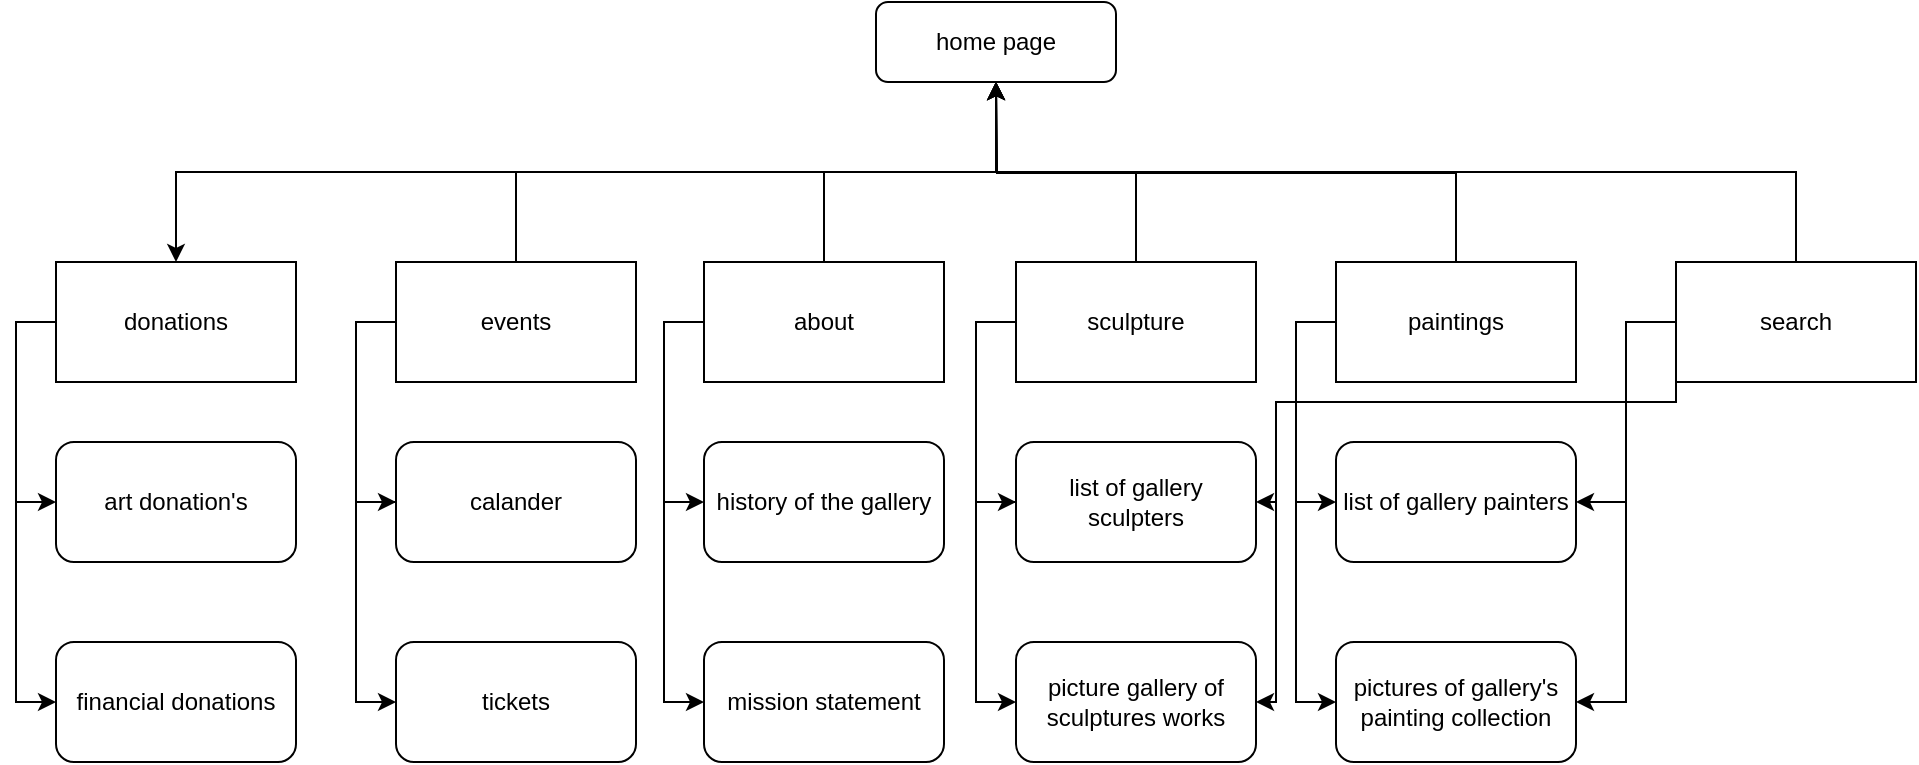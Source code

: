 <mxfile version="22.0.4" type="device">
  <diagram id="C5RBs43oDa-KdzZeNtuy" name="Page-1">
    <mxGraphModel dx="1434" dy="750" grid="1" gridSize="10" guides="1" tooltips="1" connect="1" arrows="1" fold="1" page="1" pageScale="1" pageWidth="827" pageHeight="1169" math="0" shadow="0">
      <root>
        <mxCell id="WIyWlLk6GJQsqaUBKTNV-0" />
        <mxCell id="WIyWlLk6GJQsqaUBKTNV-1" parent="WIyWlLk6GJQsqaUBKTNV-0" />
        <mxCell id="VzytVL6SA7au4YL4FFyg-1" style="edgeStyle=orthogonalEdgeStyle;rounded=0;orthogonalLoop=1;jettySize=auto;html=1;exitX=0.5;exitY=1;exitDx=0;exitDy=0;entryX=0.5;entryY=0;entryDx=0;entryDy=0;" edge="1" parent="WIyWlLk6GJQsqaUBKTNV-1" source="WIyWlLk6GJQsqaUBKTNV-3" target="VzytVL6SA7au4YL4FFyg-0">
          <mxGeometry relative="1" as="geometry" />
        </mxCell>
        <mxCell id="WIyWlLk6GJQsqaUBKTNV-3" value="home page" style="rounded=1;whiteSpace=wrap;html=1;fontSize=12;glass=0;strokeWidth=1;shadow=0;" parent="WIyWlLk6GJQsqaUBKTNV-1" vertex="1">
          <mxGeometry x="440" y="10" width="120" height="40" as="geometry" />
        </mxCell>
        <mxCell id="VzytVL6SA7au4YL4FFyg-41" style="edgeStyle=orthogonalEdgeStyle;rounded=0;orthogonalLoop=1;jettySize=auto;html=1;exitX=0;exitY=0.5;exitDx=0;exitDy=0;entryX=0;entryY=0.5;entryDx=0;entryDy=0;" edge="1" parent="WIyWlLk6GJQsqaUBKTNV-1" source="VzytVL6SA7au4YL4FFyg-0" target="VzytVL6SA7au4YL4FFyg-14">
          <mxGeometry relative="1" as="geometry" />
        </mxCell>
        <mxCell id="VzytVL6SA7au4YL4FFyg-42" style="edgeStyle=orthogonalEdgeStyle;rounded=0;orthogonalLoop=1;jettySize=auto;html=1;exitX=0;exitY=0.5;exitDx=0;exitDy=0;entryX=0;entryY=0.5;entryDx=0;entryDy=0;" edge="1" parent="WIyWlLk6GJQsqaUBKTNV-1" source="VzytVL6SA7au4YL4FFyg-0" target="VzytVL6SA7au4YL4FFyg-15">
          <mxGeometry relative="1" as="geometry" />
        </mxCell>
        <mxCell id="VzytVL6SA7au4YL4FFyg-0" value="donations" style="rounded=0;whiteSpace=wrap;html=1;" vertex="1" parent="WIyWlLk6GJQsqaUBKTNV-1">
          <mxGeometry x="30" y="140" width="120" height="60" as="geometry" />
        </mxCell>
        <mxCell id="VzytVL6SA7au4YL4FFyg-7" style="edgeStyle=orthogonalEdgeStyle;rounded=0;orthogonalLoop=1;jettySize=auto;html=1;exitX=0.5;exitY=0;exitDx=0;exitDy=0;" edge="1" parent="WIyWlLk6GJQsqaUBKTNV-1" source="VzytVL6SA7au4YL4FFyg-2" target="WIyWlLk6GJQsqaUBKTNV-3">
          <mxGeometry relative="1" as="geometry" />
        </mxCell>
        <mxCell id="VzytVL6SA7au4YL4FFyg-43" style="edgeStyle=orthogonalEdgeStyle;rounded=0;orthogonalLoop=1;jettySize=auto;html=1;exitX=0;exitY=0.5;exitDx=0;exitDy=0;entryX=0;entryY=0.5;entryDx=0;entryDy=0;" edge="1" parent="WIyWlLk6GJQsqaUBKTNV-1" source="VzytVL6SA7au4YL4FFyg-2" target="VzytVL6SA7au4YL4FFyg-20">
          <mxGeometry relative="1" as="geometry" />
        </mxCell>
        <mxCell id="VzytVL6SA7au4YL4FFyg-2" value="events" style="rounded=0;whiteSpace=wrap;html=1;" vertex="1" parent="WIyWlLk6GJQsqaUBKTNV-1">
          <mxGeometry x="200" y="140" width="120" height="60" as="geometry" />
        </mxCell>
        <mxCell id="VzytVL6SA7au4YL4FFyg-12" style="edgeStyle=orthogonalEdgeStyle;rounded=0;orthogonalLoop=1;jettySize=auto;html=1;exitX=0.5;exitY=0;exitDx=0;exitDy=0;entryX=0.5;entryY=1;entryDx=0;entryDy=0;" edge="1" parent="WIyWlLk6GJQsqaUBKTNV-1" source="VzytVL6SA7au4YL4FFyg-3" target="WIyWlLk6GJQsqaUBKTNV-3">
          <mxGeometry relative="1" as="geometry" />
        </mxCell>
        <mxCell id="VzytVL6SA7au4YL4FFyg-30" style="edgeStyle=orthogonalEdgeStyle;rounded=0;orthogonalLoop=1;jettySize=auto;html=1;exitX=0;exitY=0.5;exitDx=0;exitDy=0;entryX=0;entryY=0.5;entryDx=0;entryDy=0;" edge="1" parent="WIyWlLk6GJQsqaUBKTNV-1" source="VzytVL6SA7au4YL4FFyg-3" target="VzytVL6SA7au4YL4FFyg-24">
          <mxGeometry relative="1" as="geometry" />
        </mxCell>
        <mxCell id="VzytVL6SA7au4YL4FFyg-31" style="edgeStyle=orthogonalEdgeStyle;rounded=0;orthogonalLoop=1;jettySize=auto;html=1;exitX=0;exitY=0.5;exitDx=0;exitDy=0;entryX=0;entryY=0.5;entryDx=0;entryDy=0;" edge="1" parent="WIyWlLk6GJQsqaUBKTNV-1" source="VzytVL6SA7au4YL4FFyg-3" target="VzytVL6SA7au4YL4FFyg-25">
          <mxGeometry relative="1" as="geometry" />
        </mxCell>
        <mxCell id="VzytVL6SA7au4YL4FFyg-3" value="about" style="rounded=0;whiteSpace=wrap;html=1;" vertex="1" parent="WIyWlLk6GJQsqaUBKTNV-1">
          <mxGeometry x="354" y="140" width="120" height="60" as="geometry" />
        </mxCell>
        <mxCell id="VzytVL6SA7au4YL4FFyg-9" style="edgeStyle=orthogonalEdgeStyle;rounded=0;orthogonalLoop=1;jettySize=auto;html=1;exitX=0.5;exitY=0;exitDx=0;exitDy=0;" edge="1" parent="WIyWlLk6GJQsqaUBKTNV-1" source="VzytVL6SA7au4YL4FFyg-4">
          <mxGeometry relative="1" as="geometry">
            <mxPoint x="500" y="50" as="targetPoint" />
          </mxGeometry>
        </mxCell>
        <mxCell id="VzytVL6SA7au4YL4FFyg-32" style="edgeStyle=orthogonalEdgeStyle;rounded=0;orthogonalLoop=1;jettySize=auto;html=1;exitX=0;exitY=0.5;exitDx=0;exitDy=0;entryX=0;entryY=0.5;entryDx=0;entryDy=0;" edge="1" parent="WIyWlLk6GJQsqaUBKTNV-1" source="VzytVL6SA7au4YL4FFyg-4" target="VzytVL6SA7au4YL4FFyg-26">
          <mxGeometry relative="1" as="geometry" />
        </mxCell>
        <mxCell id="VzytVL6SA7au4YL4FFyg-4" value="sculpture" style="rounded=0;whiteSpace=wrap;html=1;" vertex="1" parent="WIyWlLk6GJQsqaUBKTNV-1">
          <mxGeometry x="510" y="140" width="120" height="60" as="geometry" />
        </mxCell>
        <mxCell id="VzytVL6SA7au4YL4FFyg-13" style="edgeStyle=orthogonalEdgeStyle;rounded=0;orthogonalLoop=1;jettySize=auto;html=1;exitX=0.5;exitY=0;exitDx=0;exitDy=0;" edge="1" parent="WIyWlLk6GJQsqaUBKTNV-1" source="VzytVL6SA7au4YL4FFyg-5">
          <mxGeometry relative="1" as="geometry">
            <mxPoint x="500" y="50" as="targetPoint" />
          </mxGeometry>
        </mxCell>
        <mxCell id="VzytVL6SA7au4YL4FFyg-35" style="edgeStyle=orthogonalEdgeStyle;rounded=0;orthogonalLoop=1;jettySize=auto;html=1;exitX=0;exitY=0.5;exitDx=0;exitDy=0;entryX=0;entryY=0.5;entryDx=0;entryDy=0;" edge="1" parent="WIyWlLk6GJQsqaUBKTNV-1" source="VzytVL6SA7au4YL4FFyg-5" target="VzytVL6SA7au4YL4FFyg-28">
          <mxGeometry relative="1" as="geometry" />
        </mxCell>
        <mxCell id="VzytVL6SA7au4YL4FFyg-36" style="edgeStyle=orthogonalEdgeStyle;rounded=0;orthogonalLoop=1;jettySize=auto;html=1;exitX=0;exitY=0.5;exitDx=0;exitDy=0;entryX=0;entryY=0.5;entryDx=0;entryDy=0;" edge="1" parent="WIyWlLk6GJQsqaUBKTNV-1" source="VzytVL6SA7au4YL4FFyg-5" target="VzytVL6SA7au4YL4FFyg-29">
          <mxGeometry relative="1" as="geometry" />
        </mxCell>
        <mxCell id="VzytVL6SA7au4YL4FFyg-5" value="paintings" style="rounded=0;whiteSpace=wrap;html=1;" vertex="1" parent="WIyWlLk6GJQsqaUBKTNV-1">
          <mxGeometry x="670" y="140" width="120" height="60" as="geometry" />
        </mxCell>
        <mxCell id="VzytVL6SA7au4YL4FFyg-11" style="edgeStyle=orthogonalEdgeStyle;rounded=0;orthogonalLoop=1;jettySize=auto;html=1;exitX=0.5;exitY=0;exitDx=0;exitDy=0;entryX=0.5;entryY=1;entryDx=0;entryDy=0;" edge="1" parent="WIyWlLk6GJQsqaUBKTNV-1" source="VzytVL6SA7au4YL4FFyg-6" target="WIyWlLk6GJQsqaUBKTNV-3">
          <mxGeometry relative="1" as="geometry" />
        </mxCell>
        <mxCell id="VzytVL6SA7au4YL4FFyg-37" style="edgeStyle=orthogonalEdgeStyle;rounded=0;orthogonalLoop=1;jettySize=auto;html=1;exitX=0;exitY=0.5;exitDx=0;exitDy=0;entryX=1;entryY=0.5;entryDx=0;entryDy=0;" edge="1" parent="WIyWlLk6GJQsqaUBKTNV-1" source="VzytVL6SA7au4YL4FFyg-6" target="VzytVL6SA7au4YL4FFyg-28">
          <mxGeometry relative="1" as="geometry" />
        </mxCell>
        <mxCell id="VzytVL6SA7au4YL4FFyg-38" style="edgeStyle=orthogonalEdgeStyle;rounded=0;orthogonalLoop=1;jettySize=auto;html=1;exitX=0;exitY=0.5;exitDx=0;exitDy=0;entryX=1;entryY=0.5;entryDx=0;entryDy=0;" edge="1" parent="WIyWlLk6GJQsqaUBKTNV-1" source="VzytVL6SA7au4YL4FFyg-6" target="VzytVL6SA7au4YL4FFyg-26">
          <mxGeometry relative="1" as="geometry">
            <Array as="points">
              <mxPoint x="840" y="210" />
              <mxPoint x="640" y="210" />
              <mxPoint x="640" y="260" />
            </Array>
          </mxGeometry>
        </mxCell>
        <mxCell id="VzytVL6SA7au4YL4FFyg-39" style="edgeStyle=orthogonalEdgeStyle;rounded=0;orthogonalLoop=1;jettySize=auto;html=1;exitX=0;exitY=0.5;exitDx=0;exitDy=0;entryX=1;entryY=0.5;entryDx=0;entryDy=0;" edge="1" parent="WIyWlLk6GJQsqaUBKTNV-1" source="VzytVL6SA7au4YL4FFyg-6" target="VzytVL6SA7au4YL4FFyg-29">
          <mxGeometry relative="1" as="geometry" />
        </mxCell>
        <mxCell id="VzytVL6SA7au4YL4FFyg-40" style="edgeStyle=orthogonalEdgeStyle;rounded=0;orthogonalLoop=1;jettySize=auto;html=1;exitX=0;exitY=0.5;exitDx=0;exitDy=0;entryX=1;entryY=0.5;entryDx=0;entryDy=0;" edge="1" parent="WIyWlLk6GJQsqaUBKTNV-1" source="VzytVL6SA7au4YL4FFyg-6" target="VzytVL6SA7au4YL4FFyg-27">
          <mxGeometry relative="1" as="geometry">
            <Array as="points">
              <mxPoint x="840" y="210" />
              <mxPoint x="640" y="210" />
              <mxPoint x="640" y="360" />
            </Array>
          </mxGeometry>
        </mxCell>
        <mxCell id="VzytVL6SA7au4YL4FFyg-6" value="search" style="rounded=0;whiteSpace=wrap;html=1;" vertex="1" parent="WIyWlLk6GJQsqaUBKTNV-1">
          <mxGeometry x="840" y="140" width="120" height="60" as="geometry" />
        </mxCell>
        <mxCell id="VzytVL6SA7au4YL4FFyg-14" value="art donation&#39;s" style="rounded=1;whiteSpace=wrap;html=1;" vertex="1" parent="WIyWlLk6GJQsqaUBKTNV-1">
          <mxGeometry x="30" y="230" width="120" height="60" as="geometry" />
        </mxCell>
        <mxCell id="VzytVL6SA7au4YL4FFyg-15" value="financial donations" style="rounded=1;whiteSpace=wrap;html=1;" vertex="1" parent="WIyWlLk6GJQsqaUBKTNV-1">
          <mxGeometry x="30" y="330" width="120" height="60" as="geometry" />
        </mxCell>
        <mxCell id="VzytVL6SA7au4YL4FFyg-44" style="edgeStyle=orthogonalEdgeStyle;rounded=0;orthogonalLoop=1;jettySize=auto;html=1;exitX=0;exitY=0.5;exitDx=0;exitDy=0;entryX=0;entryY=0.5;entryDx=0;entryDy=0;" edge="1" parent="WIyWlLk6GJQsqaUBKTNV-1" source="VzytVL6SA7au4YL4FFyg-20" target="VzytVL6SA7au4YL4FFyg-21">
          <mxGeometry relative="1" as="geometry" />
        </mxCell>
        <mxCell id="VzytVL6SA7au4YL4FFyg-20" value="calander" style="rounded=1;whiteSpace=wrap;html=1;" vertex="1" parent="WIyWlLk6GJQsqaUBKTNV-1">
          <mxGeometry x="200" y="230" width="120" height="60" as="geometry" />
        </mxCell>
        <mxCell id="VzytVL6SA7au4YL4FFyg-21" value="tickets" style="rounded=1;whiteSpace=wrap;html=1;" vertex="1" parent="WIyWlLk6GJQsqaUBKTNV-1">
          <mxGeometry x="200" y="330" width="120" height="60" as="geometry" />
        </mxCell>
        <mxCell id="VzytVL6SA7au4YL4FFyg-24" value="history of the gallery" style="rounded=1;whiteSpace=wrap;html=1;" vertex="1" parent="WIyWlLk6GJQsqaUBKTNV-1">
          <mxGeometry x="354" y="230" width="120" height="60" as="geometry" />
        </mxCell>
        <mxCell id="VzytVL6SA7au4YL4FFyg-25" value="mission statement" style="rounded=1;whiteSpace=wrap;html=1;" vertex="1" parent="WIyWlLk6GJQsqaUBKTNV-1">
          <mxGeometry x="354" y="330" width="120" height="60" as="geometry" />
        </mxCell>
        <mxCell id="VzytVL6SA7au4YL4FFyg-33" style="edgeStyle=orthogonalEdgeStyle;rounded=0;orthogonalLoop=1;jettySize=auto;html=1;exitX=0;exitY=0.5;exitDx=0;exitDy=0;entryX=0;entryY=0.5;entryDx=0;entryDy=0;" edge="1" parent="WIyWlLk6GJQsqaUBKTNV-1" source="VzytVL6SA7au4YL4FFyg-26" target="VzytVL6SA7au4YL4FFyg-27">
          <mxGeometry relative="1" as="geometry" />
        </mxCell>
        <mxCell id="VzytVL6SA7au4YL4FFyg-26" value="list of gallery sculpters" style="rounded=1;whiteSpace=wrap;html=1;" vertex="1" parent="WIyWlLk6GJQsqaUBKTNV-1">
          <mxGeometry x="510" y="230" width="120" height="60" as="geometry" />
        </mxCell>
        <mxCell id="VzytVL6SA7au4YL4FFyg-27" value="picture gallery of sculptures works" style="rounded=1;whiteSpace=wrap;html=1;" vertex="1" parent="WIyWlLk6GJQsqaUBKTNV-1">
          <mxGeometry x="510" y="330" width="120" height="60" as="geometry" />
        </mxCell>
        <mxCell id="VzytVL6SA7au4YL4FFyg-28" value="list of gallery painters" style="rounded=1;whiteSpace=wrap;html=1;" vertex="1" parent="WIyWlLk6GJQsqaUBKTNV-1">
          <mxGeometry x="670" y="230" width="120" height="60" as="geometry" />
        </mxCell>
        <mxCell id="VzytVL6SA7au4YL4FFyg-29" value="pictures of gallery&#39;s painting collection" style="rounded=1;whiteSpace=wrap;html=1;" vertex="1" parent="WIyWlLk6GJQsqaUBKTNV-1">
          <mxGeometry x="670" y="330" width="120" height="60" as="geometry" />
        </mxCell>
      </root>
    </mxGraphModel>
  </diagram>
</mxfile>
